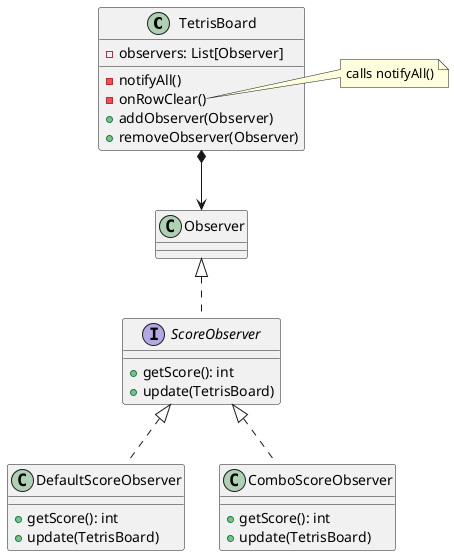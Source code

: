 @startuml


class TetrisBoard {
- notifyAll()
- onRowClear()
- observers: List[Observer]
+ addObserver(Observer)
+ removeObserver(Observer)
}

note right of TetrisBoard::onRowClear
calls notifyAll()
end note

interface ScoreObserver {
+ getScore(): int
+ update(TetrisBoard)
}

class DefaultScoreObserver {
+ getScore(): int
+ update(TetrisBoard)
}

class ComboScoreObserver {
+ getScore(): int
+ update(TetrisBoard)
}


Observer <|.. ScoreObserver
TetrisBoard *--> Observer
ScoreObserver <|.. DefaultScoreObserver
ScoreObserver <|.. ComboScoreObserver

@enduml